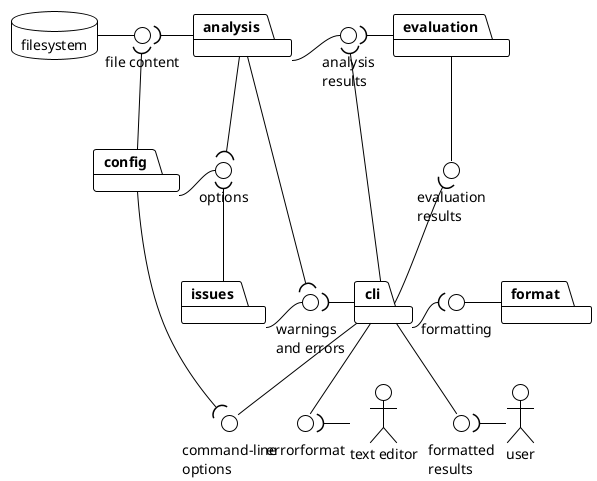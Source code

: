 @startuml
!theme plain

package analysis
package cli
package config
package evaluation
package format
package issues
'package misc

database filesystem

actor user
actor "text editor"

filesystem -r-() "file content"
analysis -l-( "file content"
config -u-( "file content"

config -r-() options
analysis -d-( options
issues -u-( options

issues -r-() "warnings\nand errors"
analysis -d-( "warnings\nand errors"
cli -l-( "warnings\nand errors"

format -l-() formatting
cli -r-( formatting

'misc -r-() patterns
'analysis -u-( patterns

analysis -r-() "analysis\nresults"
evaluation -l-( "analysis\nresults"
cli -u-( "analysis\nresults"

evaluation -d-() "evaluation\nresults"
cli -u-( "evaluation\nresults"

cli -d-() "command-line\noptions"
config -r-( "command-line\noptions"

cli -d-() "formatted\nresults"
user -l-( "formatted\nresults"

cli -d-() errorformat
"text editor" -l-( errorformat

@enduml